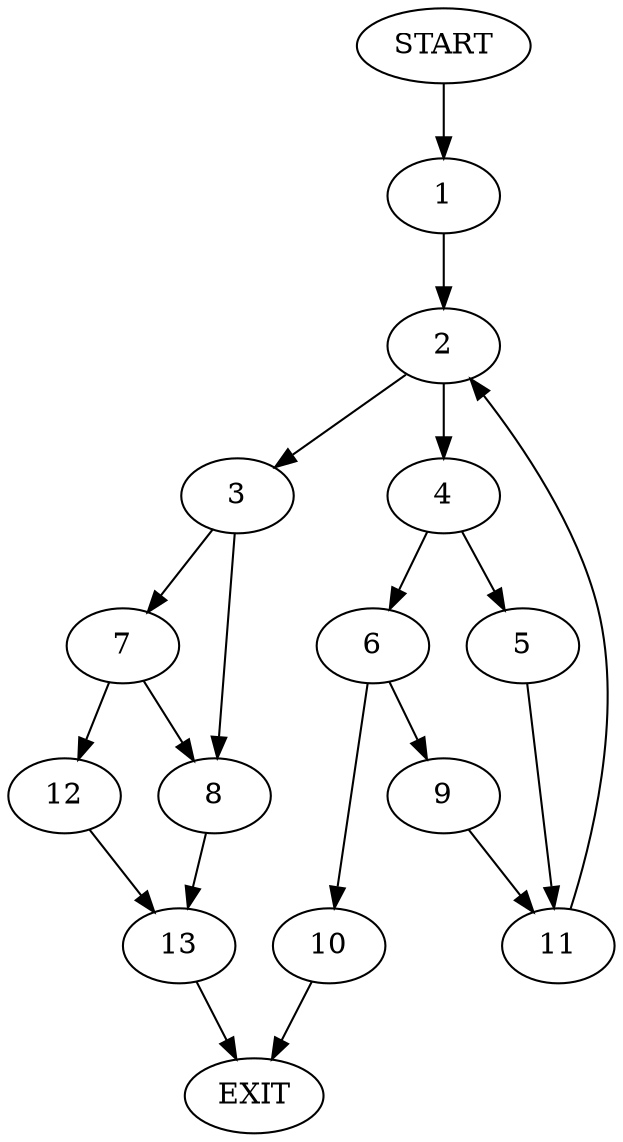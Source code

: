 digraph {
0 [label="START"]
14 [label="EXIT"]
0 -> 1
1 -> 2
2 -> 3
2 -> 4
4 -> 5
4 -> 6
3 -> 7
3 -> 8
6 -> 9
6 -> 10
5 -> 11
11 -> 2
9 -> 11
10 -> 14
7 -> 12
7 -> 8
8 -> 13
12 -> 13
13 -> 14
}
